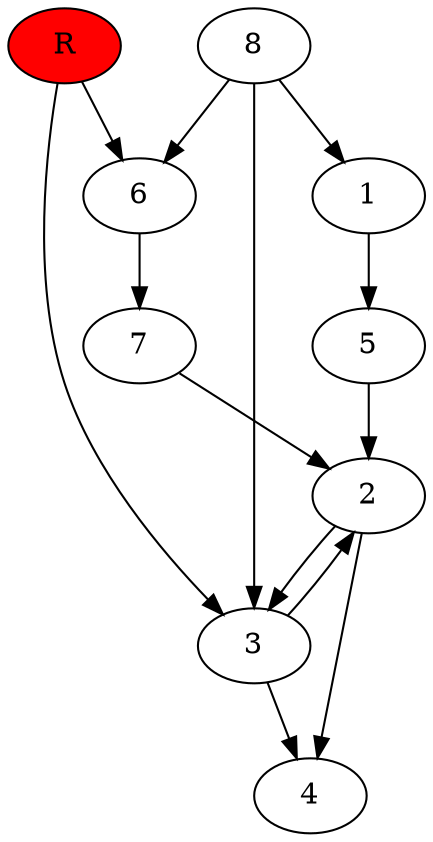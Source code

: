 digraph prb27076 {
	1
	2
	3
	4
	5
	6
	7
	8
	R [fillcolor="#ff0000" style=filled]
	1 -> 5
	2 -> 3
	2 -> 4
	3 -> 2
	3 -> 4
	5 -> 2
	6 -> 7
	7 -> 2
	8 -> 1
	8 -> 3
	8 -> 6
	R -> 3
	R -> 6
}

